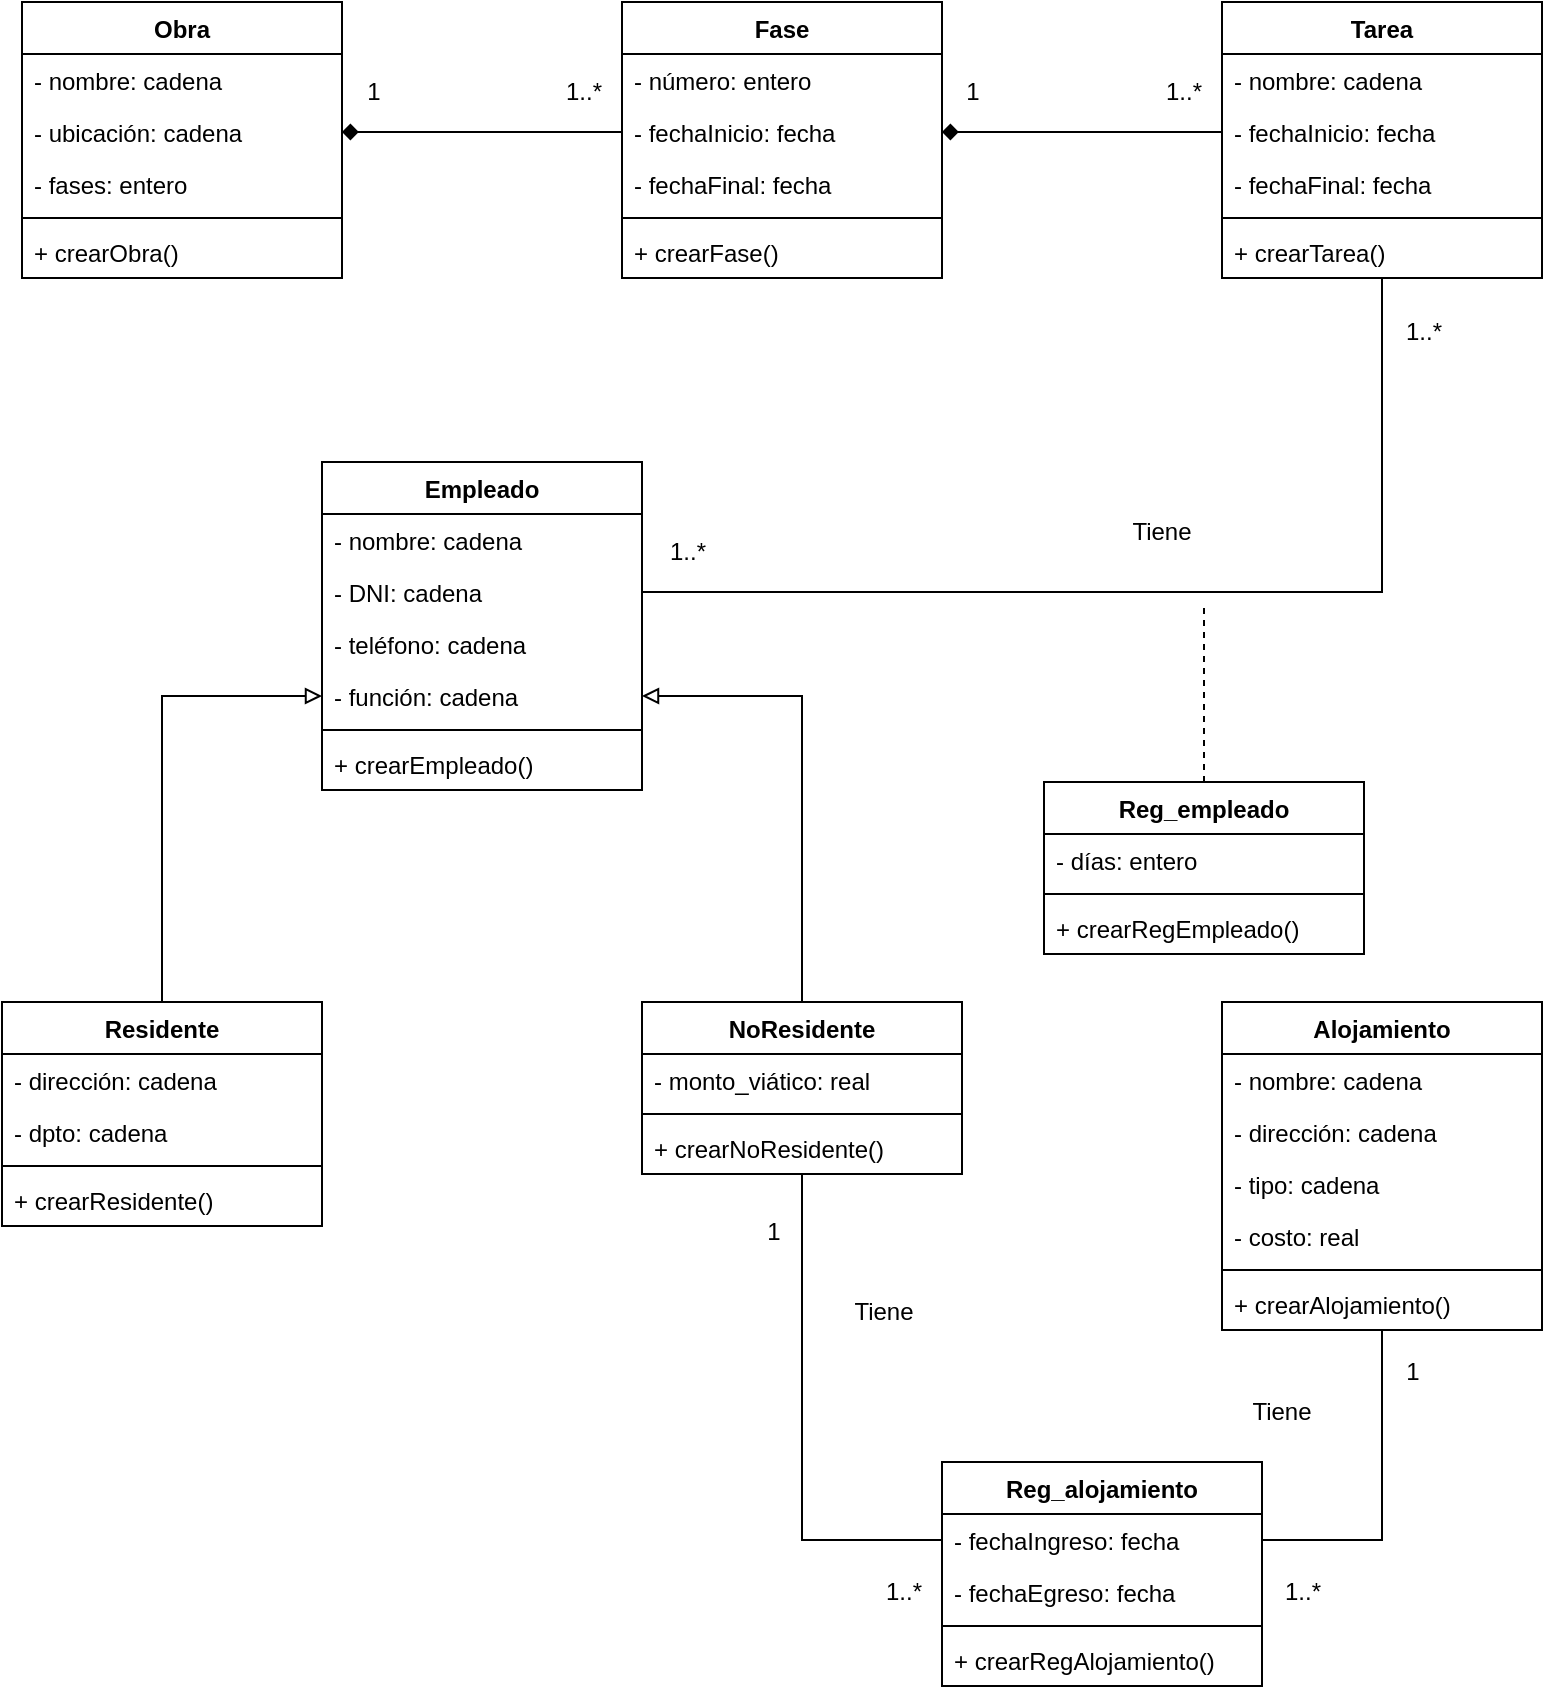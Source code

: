 <mxfile version="16.5.1" type="device"><diagram id="ExFUyzs9sL82_BOsxgiS" name="Página-1"><mxGraphModel dx="1166" dy="574" grid="1" gridSize="10" guides="1" tooltips="1" connect="1" arrows="1" fold="1" page="1" pageScale="1" pageWidth="827" pageHeight="1169" math="0" shadow="0"><root><mxCell id="0"/><mxCell id="1" parent="0"/><mxCell id="fewI9zZ5pYcClcJFCE8r-1" value="Obra" style="swimlane;fontStyle=1;align=center;verticalAlign=top;childLayout=stackLayout;horizontal=1;startSize=26;horizontalStack=0;resizeParent=1;resizeParentMax=0;resizeLast=0;collapsible=1;marginBottom=0;" parent="1" vertex="1"><mxGeometry x="39" y="120" width="160" height="138" as="geometry"/></mxCell><mxCell id="fewI9zZ5pYcClcJFCE8r-2" value="- nombre: cadena" style="text;strokeColor=none;fillColor=none;align=left;verticalAlign=top;spacingLeft=4;spacingRight=4;overflow=hidden;rotatable=0;points=[[0,0.5],[1,0.5]];portConstraint=eastwest;" parent="fewI9zZ5pYcClcJFCE8r-1" vertex="1"><mxGeometry y="26" width="160" height="26" as="geometry"/></mxCell><mxCell id="fewI9zZ5pYcClcJFCE8r-13" value="- ubicación: cadena" style="text;strokeColor=none;fillColor=none;align=left;verticalAlign=top;spacingLeft=4;spacingRight=4;overflow=hidden;rotatable=0;points=[[0,0.5],[1,0.5]];portConstraint=eastwest;" parent="fewI9zZ5pYcClcJFCE8r-1" vertex="1"><mxGeometry y="52" width="160" height="26" as="geometry"/></mxCell><mxCell id="fewI9zZ5pYcClcJFCE8r-14" value="- fases: entero" style="text;strokeColor=none;fillColor=none;align=left;verticalAlign=top;spacingLeft=4;spacingRight=4;overflow=hidden;rotatable=0;points=[[0,0.5],[1,0.5]];portConstraint=eastwest;" parent="fewI9zZ5pYcClcJFCE8r-1" vertex="1"><mxGeometry y="78" width="160" height="26" as="geometry"/></mxCell><mxCell id="fewI9zZ5pYcClcJFCE8r-3" value="" style="line;strokeWidth=1;fillColor=none;align=left;verticalAlign=middle;spacingTop=-1;spacingLeft=3;spacingRight=3;rotatable=0;labelPosition=right;points=[];portConstraint=eastwest;" parent="fewI9zZ5pYcClcJFCE8r-1" vertex="1"><mxGeometry y="104" width="160" height="8" as="geometry"/></mxCell><mxCell id="fewI9zZ5pYcClcJFCE8r-4" value="+ crearObra()" style="text;strokeColor=none;fillColor=none;align=left;verticalAlign=top;spacingLeft=4;spacingRight=4;overflow=hidden;rotatable=0;points=[[0,0.5],[1,0.5]];portConstraint=eastwest;" parent="fewI9zZ5pYcClcJFCE8r-1" vertex="1"><mxGeometry y="112" width="160" height="26" as="geometry"/></mxCell><mxCell id="fewI9zZ5pYcClcJFCE8r-5" value="Fase" style="swimlane;fontStyle=1;align=center;verticalAlign=top;childLayout=stackLayout;horizontal=1;startSize=26;horizontalStack=0;resizeParent=1;resizeParentMax=0;resizeLast=0;collapsible=1;marginBottom=0;" parent="1" vertex="1"><mxGeometry x="339" y="120" width="160" height="138" as="geometry"/></mxCell><mxCell id="fewI9zZ5pYcClcJFCE8r-6" value="- número: entero" style="text;strokeColor=none;fillColor=none;align=left;verticalAlign=top;spacingLeft=4;spacingRight=4;overflow=hidden;rotatable=0;points=[[0,0.5],[1,0.5]];portConstraint=eastwest;" parent="fewI9zZ5pYcClcJFCE8r-5" vertex="1"><mxGeometry y="26" width="160" height="26" as="geometry"/></mxCell><mxCell id="fewI9zZ5pYcClcJFCE8r-15" value="- fechaInicio: fecha" style="text;strokeColor=none;fillColor=none;align=left;verticalAlign=top;spacingLeft=4;spacingRight=4;overflow=hidden;rotatable=0;points=[[0,0.5],[1,0.5]];portConstraint=eastwest;" parent="fewI9zZ5pYcClcJFCE8r-5" vertex="1"><mxGeometry y="52" width="160" height="26" as="geometry"/></mxCell><mxCell id="fewI9zZ5pYcClcJFCE8r-16" value="- fechaFinal: fecha" style="text;strokeColor=none;fillColor=none;align=left;verticalAlign=top;spacingLeft=4;spacingRight=4;overflow=hidden;rotatable=0;points=[[0,0.5],[1,0.5]];portConstraint=eastwest;" parent="fewI9zZ5pYcClcJFCE8r-5" vertex="1"><mxGeometry y="78" width="160" height="26" as="geometry"/></mxCell><mxCell id="fewI9zZ5pYcClcJFCE8r-7" value="" style="line;strokeWidth=1;fillColor=none;align=left;verticalAlign=middle;spacingTop=-1;spacingLeft=3;spacingRight=3;rotatable=0;labelPosition=right;points=[];portConstraint=eastwest;" parent="fewI9zZ5pYcClcJFCE8r-5" vertex="1"><mxGeometry y="104" width="160" height="8" as="geometry"/></mxCell><mxCell id="fewI9zZ5pYcClcJFCE8r-8" value="+ crearFase()" style="text;strokeColor=none;fillColor=none;align=left;verticalAlign=top;spacingLeft=4;spacingRight=4;overflow=hidden;rotatable=0;points=[[0,0.5],[1,0.5]];portConstraint=eastwest;" parent="fewI9zZ5pYcClcJFCE8r-5" vertex="1"><mxGeometry y="112" width="160" height="26" as="geometry"/></mxCell><mxCell id="fewI9zZ5pYcClcJFCE8r-9" value="Tarea" style="swimlane;fontStyle=1;align=center;verticalAlign=top;childLayout=stackLayout;horizontal=1;startSize=26;horizontalStack=0;resizeParent=1;resizeParentMax=0;resizeLast=0;collapsible=1;marginBottom=0;" parent="1" vertex="1"><mxGeometry x="639" y="120" width="160" height="138" as="geometry"/></mxCell><mxCell id="fewI9zZ5pYcClcJFCE8r-10" value="- nombre: cadena" style="text;strokeColor=none;fillColor=none;align=left;verticalAlign=top;spacingLeft=4;spacingRight=4;overflow=hidden;rotatable=0;points=[[0,0.5],[1,0.5]];portConstraint=eastwest;" parent="fewI9zZ5pYcClcJFCE8r-9" vertex="1"><mxGeometry y="26" width="160" height="26" as="geometry"/></mxCell><mxCell id="fewI9zZ5pYcClcJFCE8r-17" value="- fechaInicio: fecha" style="text;strokeColor=none;fillColor=none;align=left;verticalAlign=top;spacingLeft=4;spacingRight=4;overflow=hidden;rotatable=0;points=[[0,0.5],[1,0.5]];portConstraint=eastwest;" parent="fewI9zZ5pYcClcJFCE8r-9" vertex="1"><mxGeometry y="52" width="160" height="26" as="geometry"/></mxCell><mxCell id="fewI9zZ5pYcClcJFCE8r-18" value="- fechaFinal: fecha" style="text;strokeColor=none;fillColor=none;align=left;verticalAlign=top;spacingLeft=4;spacingRight=4;overflow=hidden;rotatable=0;points=[[0,0.5],[1,0.5]];portConstraint=eastwest;" parent="fewI9zZ5pYcClcJFCE8r-9" vertex="1"><mxGeometry y="78" width="160" height="26" as="geometry"/></mxCell><mxCell id="fewI9zZ5pYcClcJFCE8r-11" value="" style="line;strokeWidth=1;fillColor=none;align=left;verticalAlign=middle;spacingTop=-1;spacingLeft=3;spacingRight=3;rotatable=0;labelPosition=right;points=[];portConstraint=eastwest;" parent="fewI9zZ5pYcClcJFCE8r-9" vertex="1"><mxGeometry y="104" width="160" height="8" as="geometry"/></mxCell><mxCell id="fewI9zZ5pYcClcJFCE8r-12" value="+ crearTarea()" style="text;strokeColor=none;fillColor=none;align=left;verticalAlign=top;spacingLeft=4;spacingRight=4;overflow=hidden;rotatable=0;points=[[0,0.5],[1,0.5]];portConstraint=eastwest;" parent="fewI9zZ5pYcClcJFCE8r-9" vertex="1"><mxGeometry y="112" width="160" height="26" as="geometry"/></mxCell><mxCell id="fewI9zZ5pYcClcJFCE8r-19" value="Empleado" style="swimlane;fontStyle=1;align=center;verticalAlign=top;childLayout=stackLayout;horizontal=1;startSize=26;horizontalStack=0;resizeParent=1;resizeParentMax=0;resizeLast=0;collapsible=1;marginBottom=0;" parent="1" vertex="1"><mxGeometry x="189" y="350" width="160" height="164" as="geometry"/></mxCell><mxCell id="fewI9zZ5pYcClcJFCE8r-20" value="- nombre: cadena" style="text;strokeColor=none;fillColor=none;align=left;verticalAlign=top;spacingLeft=4;spacingRight=4;overflow=hidden;rotatable=0;points=[[0,0.5],[1,0.5]];portConstraint=eastwest;" parent="fewI9zZ5pYcClcJFCE8r-19" vertex="1"><mxGeometry y="26" width="160" height="26" as="geometry"/></mxCell><mxCell id="fewI9zZ5pYcClcJFCE8r-32" value="- DNI: cadena" style="text;strokeColor=none;fillColor=none;align=left;verticalAlign=top;spacingLeft=4;spacingRight=4;overflow=hidden;rotatable=0;points=[[0,0.5],[1,0.5]];portConstraint=eastwest;" parent="fewI9zZ5pYcClcJFCE8r-19" vertex="1"><mxGeometry y="52" width="160" height="26" as="geometry"/></mxCell><mxCell id="fewI9zZ5pYcClcJFCE8r-33" value="- teléfono: cadena" style="text;strokeColor=none;fillColor=none;align=left;verticalAlign=top;spacingLeft=4;spacingRight=4;overflow=hidden;rotatable=0;points=[[0,0.5],[1,0.5]];portConstraint=eastwest;" parent="fewI9zZ5pYcClcJFCE8r-19" vertex="1"><mxGeometry y="78" width="160" height="26" as="geometry"/></mxCell><mxCell id="fewI9zZ5pYcClcJFCE8r-34" value="- función: cadena" style="text;strokeColor=none;fillColor=none;align=left;verticalAlign=top;spacingLeft=4;spacingRight=4;overflow=hidden;rotatable=0;points=[[0,0.5],[1,0.5]];portConstraint=eastwest;" parent="fewI9zZ5pYcClcJFCE8r-19" vertex="1"><mxGeometry y="104" width="160" height="26" as="geometry"/></mxCell><mxCell id="fewI9zZ5pYcClcJFCE8r-21" value="" style="line;strokeWidth=1;fillColor=none;align=left;verticalAlign=middle;spacingTop=-1;spacingLeft=3;spacingRight=3;rotatable=0;labelPosition=right;points=[];portConstraint=eastwest;" parent="fewI9zZ5pYcClcJFCE8r-19" vertex="1"><mxGeometry y="130" width="160" height="8" as="geometry"/></mxCell><mxCell id="fewI9zZ5pYcClcJFCE8r-22" value="+ crearEmpleado()" style="text;strokeColor=none;fillColor=none;align=left;verticalAlign=top;spacingLeft=4;spacingRight=4;overflow=hidden;rotatable=0;points=[[0,0.5],[1,0.5]];portConstraint=eastwest;" parent="fewI9zZ5pYcClcJFCE8r-19" vertex="1"><mxGeometry y="138" width="160" height="26" as="geometry"/></mxCell><mxCell id="fewI9zZ5pYcClcJFCE8r-23" value="Residente" style="swimlane;fontStyle=1;align=center;verticalAlign=top;childLayout=stackLayout;horizontal=1;startSize=26;horizontalStack=0;resizeParent=1;resizeParentMax=0;resizeLast=0;collapsible=1;marginBottom=0;" parent="1" vertex="1"><mxGeometry x="29" y="620" width="160" height="112" as="geometry"/></mxCell><mxCell id="fewI9zZ5pYcClcJFCE8r-24" value="- dirección: cadena" style="text;strokeColor=none;fillColor=none;align=left;verticalAlign=top;spacingLeft=4;spacingRight=4;overflow=hidden;rotatable=0;points=[[0,0.5],[1,0.5]];portConstraint=eastwest;" parent="fewI9zZ5pYcClcJFCE8r-23" vertex="1"><mxGeometry y="26" width="160" height="26" as="geometry"/></mxCell><mxCell id="fewI9zZ5pYcClcJFCE8r-31" value="- dpto: cadena" style="text;strokeColor=none;fillColor=none;align=left;verticalAlign=top;spacingLeft=4;spacingRight=4;overflow=hidden;rotatable=0;points=[[0,0.5],[1,0.5]];portConstraint=eastwest;" parent="fewI9zZ5pYcClcJFCE8r-23" vertex="1"><mxGeometry y="52" width="160" height="26" as="geometry"/></mxCell><mxCell id="fewI9zZ5pYcClcJFCE8r-25" value="" style="line;strokeWidth=1;fillColor=none;align=left;verticalAlign=middle;spacingTop=-1;spacingLeft=3;spacingRight=3;rotatable=0;labelPosition=right;points=[];portConstraint=eastwest;" parent="fewI9zZ5pYcClcJFCE8r-23" vertex="1"><mxGeometry y="78" width="160" height="8" as="geometry"/></mxCell><mxCell id="fewI9zZ5pYcClcJFCE8r-26" value="+ crearResidente()" style="text;strokeColor=none;fillColor=none;align=left;verticalAlign=top;spacingLeft=4;spacingRight=4;overflow=hidden;rotatable=0;points=[[0,0.5],[1,0.5]];portConstraint=eastwest;" parent="fewI9zZ5pYcClcJFCE8r-23" vertex="1"><mxGeometry y="86" width="160" height="26" as="geometry"/></mxCell><mxCell id="fewI9zZ5pYcClcJFCE8r-27" value="NoResidente" style="swimlane;fontStyle=1;align=center;verticalAlign=top;childLayout=stackLayout;horizontal=1;startSize=26;horizontalStack=0;resizeParent=1;resizeParentMax=0;resizeLast=0;collapsible=1;marginBottom=0;" parent="1" vertex="1"><mxGeometry x="349" y="620" width="160" height="86" as="geometry"/></mxCell><mxCell id="fewI9zZ5pYcClcJFCE8r-28" value="- monto_viático: real" style="text;strokeColor=none;fillColor=none;align=left;verticalAlign=top;spacingLeft=4;spacingRight=4;overflow=hidden;rotatable=0;points=[[0,0.5],[1,0.5]];portConstraint=eastwest;" parent="fewI9zZ5pYcClcJFCE8r-27" vertex="1"><mxGeometry y="26" width="160" height="26" as="geometry"/></mxCell><mxCell id="fewI9zZ5pYcClcJFCE8r-29" value="" style="line;strokeWidth=1;fillColor=none;align=left;verticalAlign=middle;spacingTop=-1;spacingLeft=3;spacingRight=3;rotatable=0;labelPosition=right;points=[];portConstraint=eastwest;" parent="fewI9zZ5pYcClcJFCE8r-27" vertex="1"><mxGeometry y="52" width="160" height="8" as="geometry"/></mxCell><mxCell id="fewI9zZ5pYcClcJFCE8r-30" value="+ crearNoResidente()" style="text;strokeColor=none;fillColor=none;align=left;verticalAlign=top;spacingLeft=4;spacingRight=4;overflow=hidden;rotatable=0;points=[[0,0.5],[1,0.5]];portConstraint=eastwest;" parent="fewI9zZ5pYcClcJFCE8r-27" vertex="1"><mxGeometry y="60" width="160" height="26" as="geometry"/></mxCell><mxCell id="fewI9zZ5pYcClcJFCE8r-35" value="Reg_empleado" style="swimlane;fontStyle=1;align=center;verticalAlign=top;childLayout=stackLayout;horizontal=1;startSize=26;horizontalStack=0;resizeParent=1;resizeParentMax=0;resizeLast=0;collapsible=1;marginBottom=0;" parent="1" vertex="1"><mxGeometry x="550" y="510" width="160" height="86" as="geometry"/></mxCell><mxCell id="fewI9zZ5pYcClcJFCE8r-36" value="- días: entero" style="text;strokeColor=none;fillColor=none;align=left;verticalAlign=top;spacingLeft=4;spacingRight=4;overflow=hidden;rotatable=0;points=[[0,0.5],[1,0.5]];portConstraint=eastwest;" parent="fewI9zZ5pYcClcJFCE8r-35" vertex="1"><mxGeometry y="26" width="160" height="26" as="geometry"/></mxCell><mxCell id="fewI9zZ5pYcClcJFCE8r-37" value="" style="line;strokeWidth=1;fillColor=none;align=left;verticalAlign=middle;spacingTop=-1;spacingLeft=3;spacingRight=3;rotatable=0;labelPosition=right;points=[];portConstraint=eastwest;" parent="fewI9zZ5pYcClcJFCE8r-35" vertex="1"><mxGeometry y="52" width="160" height="8" as="geometry"/></mxCell><mxCell id="fewI9zZ5pYcClcJFCE8r-38" value="+ crearRegEmpleado()" style="text;strokeColor=none;fillColor=none;align=left;verticalAlign=top;spacingLeft=4;spacingRight=4;overflow=hidden;rotatable=0;points=[[0,0.5],[1,0.5]];portConstraint=eastwest;" parent="fewI9zZ5pYcClcJFCE8r-35" vertex="1"><mxGeometry y="60" width="160" height="26" as="geometry"/></mxCell><mxCell id="fewI9zZ5pYcClcJFCE8r-39" value="Alojamiento" style="swimlane;fontStyle=1;align=center;verticalAlign=top;childLayout=stackLayout;horizontal=1;startSize=26;horizontalStack=0;resizeParent=1;resizeParentMax=0;resizeLast=0;collapsible=1;marginBottom=0;" parent="1" vertex="1"><mxGeometry x="639" y="620" width="160" height="164" as="geometry"/></mxCell><mxCell id="fewI9zZ5pYcClcJFCE8r-40" value="- nombre: cadena" style="text;strokeColor=none;fillColor=none;align=left;verticalAlign=top;spacingLeft=4;spacingRight=4;overflow=hidden;rotatable=0;points=[[0,0.5],[1,0.5]];portConstraint=eastwest;" parent="fewI9zZ5pYcClcJFCE8r-39" vertex="1"><mxGeometry y="26" width="160" height="26" as="geometry"/></mxCell><mxCell id="fewI9zZ5pYcClcJFCE8r-48" value="- dirección: cadena" style="text;strokeColor=none;fillColor=none;align=left;verticalAlign=top;spacingLeft=4;spacingRight=4;overflow=hidden;rotatable=0;points=[[0,0.5],[1,0.5]];portConstraint=eastwest;" parent="fewI9zZ5pYcClcJFCE8r-39" vertex="1"><mxGeometry y="52" width="160" height="26" as="geometry"/></mxCell><mxCell id="fewI9zZ5pYcClcJFCE8r-49" value="- tipo: cadena" style="text;strokeColor=none;fillColor=none;align=left;verticalAlign=top;spacingLeft=4;spacingRight=4;overflow=hidden;rotatable=0;points=[[0,0.5],[1,0.5]];portConstraint=eastwest;" parent="fewI9zZ5pYcClcJFCE8r-39" vertex="1"><mxGeometry y="78" width="160" height="26" as="geometry"/></mxCell><mxCell id="fewI9zZ5pYcClcJFCE8r-50" value="- costo: real" style="text;strokeColor=none;fillColor=none;align=left;verticalAlign=top;spacingLeft=4;spacingRight=4;overflow=hidden;rotatable=0;points=[[0,0.5],[1,0.5]];portConstraint=eastwest;" parent="fewI9zZ5pYcClcJFCE8r-39" vertex="1"><mxGeometry y="104" width="160" height="26" as="geometry"/></mxCell><mxCell id="fewI9zZ5pYcClcJFCE8r-41" value="" style="line;strokeWidth=1;fillColor=none;align=left;verticalAlign=middle;spacingTop=-1;spacingLeft=3;spacingRight=3;rotatable=0;labelPosition=right;points=[];portConstraint=eastwest;" parent="fewI9zZ5pYcClcJFCE8r-39" vertex="1"><mxGeometry y="130" width="160" height="8" as="geometry"/></mxCell><mxCell id="fewI9zZ5pYcClcJFCE8r-42" value="+ crearAlojamiento()" style="text;strokeColor=none;fillColor=none;align=left;verticalAlign=top;spacingLeft=4;spacingRight=4;overflow=hidden;rotatable=0;points=[[0,0.5],[1,0.5]];portConstraint=eastwest;" parent="fewI9zZ5pYcClcJFCE8r-39" vertex="1"><mxGeometry y="138" width="160" height="26" as="geometry"/></mxCell><mxCell id="fewI9zZ5pYcClcJFCE8r-43" value="Reg_alojamiento" style="swimlane;fontStyle=1;align=center;verticalAlign=top;childLayout=stackLayout;horizontal=1;startSize=26;horizontalStack=0;resizeParent=1;resizeParentMax=0;resizeLast=0;collapsible=1;marginBottom=0;" parent="1" vertex="1"><mxGeometry x="499" y="850" width="160" height="112" as="geometry"/></mxCell><mxCell id="fewI9zZ5pYcClcJFCE8r-44" value="- fechaIngreso: fecha" style="text;strokeColor=none;fillColor=none;align=left;verticalAlign=top;spacingLeft=4;spacingRight=4;overflow=hidden;rotatable=0;points=[[0,0.5],[1,0.5]];portConstraint=eastwest;" parent="fewI9zZ5pYcClcJFCE8r-43" vertex="1"><mxGeometry y="26" width="160" height="26" as="geometry"/></mxCell><mxCell id="fewI9zZ5pYcClcJFCE8r-47" value="- fechaEgreso: fecha" style="text;strokeColor=none;fillColor=none;align=left;verticalAlign=top;spacingLeft=4;spacingRight=4;overflow=hidden;rotatable=0;points=[[0,0.5],[1,0.5]];portConstraint=eastwest;" parent="fewI9zZ5pYcClcJFCE8r-43" vertex="1"><mxGeometry y="52" width="160" height="26" as="geometry"/></mxCell><mxCell id="fewI9zZ5pYcClcJFCE8r-45" value="" style="line;strokeWidth=1;fillColor=none;align=left;verticalAlign=middle;spacingTop=-1;spacingLeft=3;spacingRight=3;rotatable=0;labelPosition=right;points=[];portConstraint=eastwest;" parent="fewI9zZ5pYcClcJFCE8r-43" vertex="1"><mxGeometry y="78" width="160" height="8" as="geometry"/></mxCell><mxCell id="fewI9zZ5pYcClcJFCE8r-46" value="+ crearRegAlojamiento()" style="text;strokeColor=none;fillColor=none;align=left;verticalAlign=top;spacingLeft=4;spacingRight=4;overflow=hidden;rotatable=0;points=[[0,0.5],[1,0.5]];portConstraint=eastwest;" parent="fewI9zZ5pYcClcJFCE8r-43" vertex="1"><mxGeometry y="86" width="160" height="26" as="geometry"/></mxCell><mxCell id="fewI9zZ5pYcClcJFCE8r-51" value="" style="endArrow=diamond;html=1;rounded=0;entryX=1;entryY=0.5;entryDx=0;entryDy=0;exitX=0;exitY=0.5;exitDx=0;exitDy=0;endFill=1;" parent="1" source="fewI9zZ5pYcClcJFCE8r-15" target="fewI9zZ5pYcClcJFCE8r-13" edge="1"><mxGeometry width="50" height="50" relative="1" as="geometry"><mxPoint x="369" y="340" as="sourcePoint"/><mxPoint x="419" y="290" as="targetPoint"/></mxGeometry></mxCell><mxCell id="fewI9zZ5pYcClcJFCE8r-52" value="" style="endArrow=diamond;html=1;rounded=0;entryX=1;entryY=0.5;entryDx=0;entryDy=0;exitX=0;exitY=0.5;exitDx=0;exitDy=0;endFill=1;" parent="1" source="fewI9zZ5pYcClcJFCE8r-17" target="fewI9zZ5pYcClcJFCE8r-15" edge="1"><mxGeometry width="50" height="50" relative="1" as="geometry"><mxPoint x="369" y="340" as="sourcePoint"/><mxPoint x="419" y="290" as="targetPoint"/></mxGeometry></mxCell><mxCell id="fewI9zZ5pYcClcJFCE8r-53" value="" style="endArrow=block;html=1;rounded=0;entryX=0;entryY=0.5;entryDx=0;entryDy=0;endFill=0;exitX=0.5;exitY=0;exitDx=0;exitDy=0;" parent="1" source="fewI9zZ5pYcClcJFCE8r-23" target="fewI9zZ5pYcClcJFCE8r-34" edge="1"><mxGeometry width="50" height="50" relative="1" as="geometry"><mxPoint x="109" y="600" as="sourcePoint"/><mxPoint x="419" y="540" as="targetPoint"/><Array as="points"><mxPoint x="109" y="467"/></Array></mxGeometry></mxCell><mxCell id="fewI9zZ5pYcClcJFCE8r-54" value="" style="endArrow=block;html=1;rounded=0;entryX=1;entryY=0.5;entryDx=0;entryDy=0;endFill=0;exitX=0.5;exitY=0;exitDx=0;exitDy=0;" parent="1" source="fewI9zZ5pYcClcJFCE8r-27" target="fewI9zZ5pYcClcJFCE8r-34" edge="1"><mxGeometry width="50" height="50" relative="1" as="geometry"><mxPoint x="429" y="600" as="sourcePoint"/><mxPoint x="419" y="540" as="targetPoint"/><Array as="points"><mxPoint x="429" y="467"/></Array></mxGeometry></mxCell><mxCell id="fewI9zZ5pYcClcJFCE8r-56" value="" style="endArrow=none;html=1;rounded=0;entryX=0.5;entryY=1;entryDx=0;entryDy=0;exitX=0;exitY=0.5;exitDx=0;exitDy=0;" parent="1" source="fewI9zZ5pYcClcJFCE8r-44" target="fewI9zZ5pYcClcJFCE8r-27" edge="1"><mxGeometry width="50" height="50" relative="1" as="geometry"><mxPoint x="369" y="850" as="sourcePoint"/><mxPoint x="419" y="800" as="targetPoint"/><Array as="points"><mxPoint x="429" y="889"/></Array></mxGeometry></mxCell><mxCell id="fewI9zZ5pYcClcJFCE8r-57" value="" style="endArrow=none;html=1;rounded=0;entryX=0.5;entryY=1;entryDx=0;entryDy=0;entryPerimeter=0;exitX=1;exitY=0.5;exitDx=0;exitDy=0;" parent="1" source="fewI9zZ5pYcClcJFCE8r-44" target="fewI9zZ5pYcClcJFCE8r-42" edge="1"><mxGeometry width="50" height="50" relative="1" as="geometry"><mxPoint x="369" y="810" as="sourcePoint"/><mxPoint x="419" y="760" as="targetPoint"/><Array as="points"><mxPoint x="719" y="889"/></Array></mxGeometry></mxCell><mxCell id="fewI9zZ5pYcClcJFCE8r-58" value="" style="endArrow=none;html=1;rounded=0;exitX=0.5;exitY=1;exitDx=0;exitDy=0;entryX=1;entryY=0.5;entryDx=0;entryDy=0;exitPerimeter=0;" parent="1" source="fewI9zZ5pYcClcJFCE8r-12" target="fewI9zZ5pYcClcJFCE8r-32" edge="1"><mxGeometry width="50" height="50" relative="1" as="geometry"><mxPoint x="369" y="540" as="sourcePoint"/><mxPoint x="419" y="490" as="targetPoint"/><Array as="points"><mxPoint x="719" y="415"/></Array></mxGeometry></mxCell><mxCell id="fewI9zZ5pYcClcJFCE8r-59" value="1..*" style="text;html=1;strokeColor=none;fillColor=none;align=center;verticalAlign=middle;whiteSpace=wrap;rounded=0;" parent="1" vertex="1"><mxGeometry x="310" y="150" width="20" height="30" as="geometry"/></mxCell><mxCell id="fewI9zZ5pYcClcJFCE8r-60" value="1..*" style="text;html=1;strokeColor=none;fillColor=none;align=center;verticalAlign=middle;whiteSpace=wrap;rounded=0;" parent="1" vertex="1"><mxGeometry x="610" y="150" width="20" height="30" as="geometry"/></mxCell><mxCell id="fewI9zZ5pYcClcJFCE8r-61" value="1" style="text;html=1;strokeColor=none;fillColor=none;align=center;verticalAlign=middle;whiteSpace=wrap;rounded=0;" parent="1" vertex="1"><mxGeometry x="210" y="150" width="10" height="30" as="geometry"/></mxCell><mxCell id="fewI9zZ5pYcClcJFCE8r-62" value="1" style="text;html=1;strokeColor=none;fillColor=none;align=center;verticalAlign=middle;whiteSpace=wrap;rounded=0;" parent="1" vertex="1"><mxGeometry x="509" y="150" width="11" height="30" as="geometry"/></mxCell><mxCell id="fewI9zZ5pYcClcJFCE8r-63" value="1..*" style="text;html=1;strokeColor=none;fillColor=none;align=center;verticalAlign=middle;whiteSpace=wrap;rounded=0;" parent="1" vertex="1"><mxGeometry x="354" y="380" width="36" height="30" as="geometry"/></mxCell><mxCell id="fewI9zZ5pYcClcJFCE8r-66" value="1..*" style="text;html=1;strokeColor=none;fillColor=none;align=center;verticalAlign=middle;whiteSpace=wrap;rounded=0;" parent="1" vertex="1"><mxGeometry x="730" y="270" width="20" height="30" as="geometry"/></mxCell><mxCell id="fewI9zZ5pYcClcJFCE8r-67" value="1" style="text;html=1;strokeColor=none;fillColor=none;align=center;verticalAlign=middle;whiteSpace=wrap;rounded=0;" parent="1" vertex="1"><mxGeometry x="410" y="720" width="10" height="30" as="geometry"/></mxCell><mxCell id="fewI9zZ5pYcClcJFCE8r-68" value="1..*" style="text;html=1;strokeColor=none;fillColor=none;align=center;verticalAlign=middle;whiteSpace=wrap;rounded=0;" parent="1" vertex="1"><mxGeometry x="470" y="900" width="20" height="30" as="geometry"/></mxCell><mxCell id="fewI9zZ5pYcClcJFCE8r-69" value="1..*" style="text;html=1;strokeColor=none;fillColor=none;align=center;verticalAlign=middle;whiteSpace=wrap;rounded=0;" parent="1" vertex="1"><mxGeometry x="669" y="900" width="21" height="30" as="geometry"/></mxCell><mxCell id="fewI9zZ5pYcClcJFCE8r-70" value="1" style="text;html=1;strokeColor=none;fillColor=none;align=center;verticalAlign=middle;whiteSpace=wrap;rounded=0;" parent="1" vertex="1"><mxGeometry x="729" y="790" width="11" height="30" as="geometry"/></mxCell><mxCell id="fewI9zZ5pYcClcJFCE8r-71" value="Tiene" style="text;html=1;strokeColor=none;fillColor=none;align=center;verticalAlign=middle;whiteSpace=wrap;rounded=0;" parent="1" vertex="1"><mxGeometry x="579" y="370" width="60" height="30" as="geometry"/></mxCell><mxCell id="fewI9zZ5pYcClcJFCE8r-73" value="Tiene" style="text;html=1;strokeColor=none;fillColor=none;align=center;verticalAlign=middle;whiteSpace=wrap;rounded=0;" parent="1" vertex="1"><mxGeometry x="440" y="760" width="60" height="30" as="geometry"/></mxCell><mxCell id="fewI9zZ5pYcClcJFCE8r-74" value="Tiene" style="text;html=1;strokeColor=none;fillColor=none;align=center;verticalAlign=middle;whiteSpace=wrap;rounded=0;" parent="1" vertex="1"><mxGeometry x="639" y="810" width="60" height="30" as="geometry"/></mxCell><mxCell id="jzDYnyN7b3h4Q4BJrzRb-3" value="" style="endArrow=none;dashed=1;html=1;rounded=0;exitX=0.5;exitY=0;exitDx=0;exitDy=0;" edge="1" parent="1" source="fewI9zZ5pYcClcJFCE8r-35"><mxGeometry width="50" height="50" relative="1" as="geometry"><mxPoint x="420" y="360" as="sourcePoint"/><mxPoint x="630" y="420" as="targetPoint"/></mxGeometry></mxCell></root></mxGraphModel></diagram></mxfile>